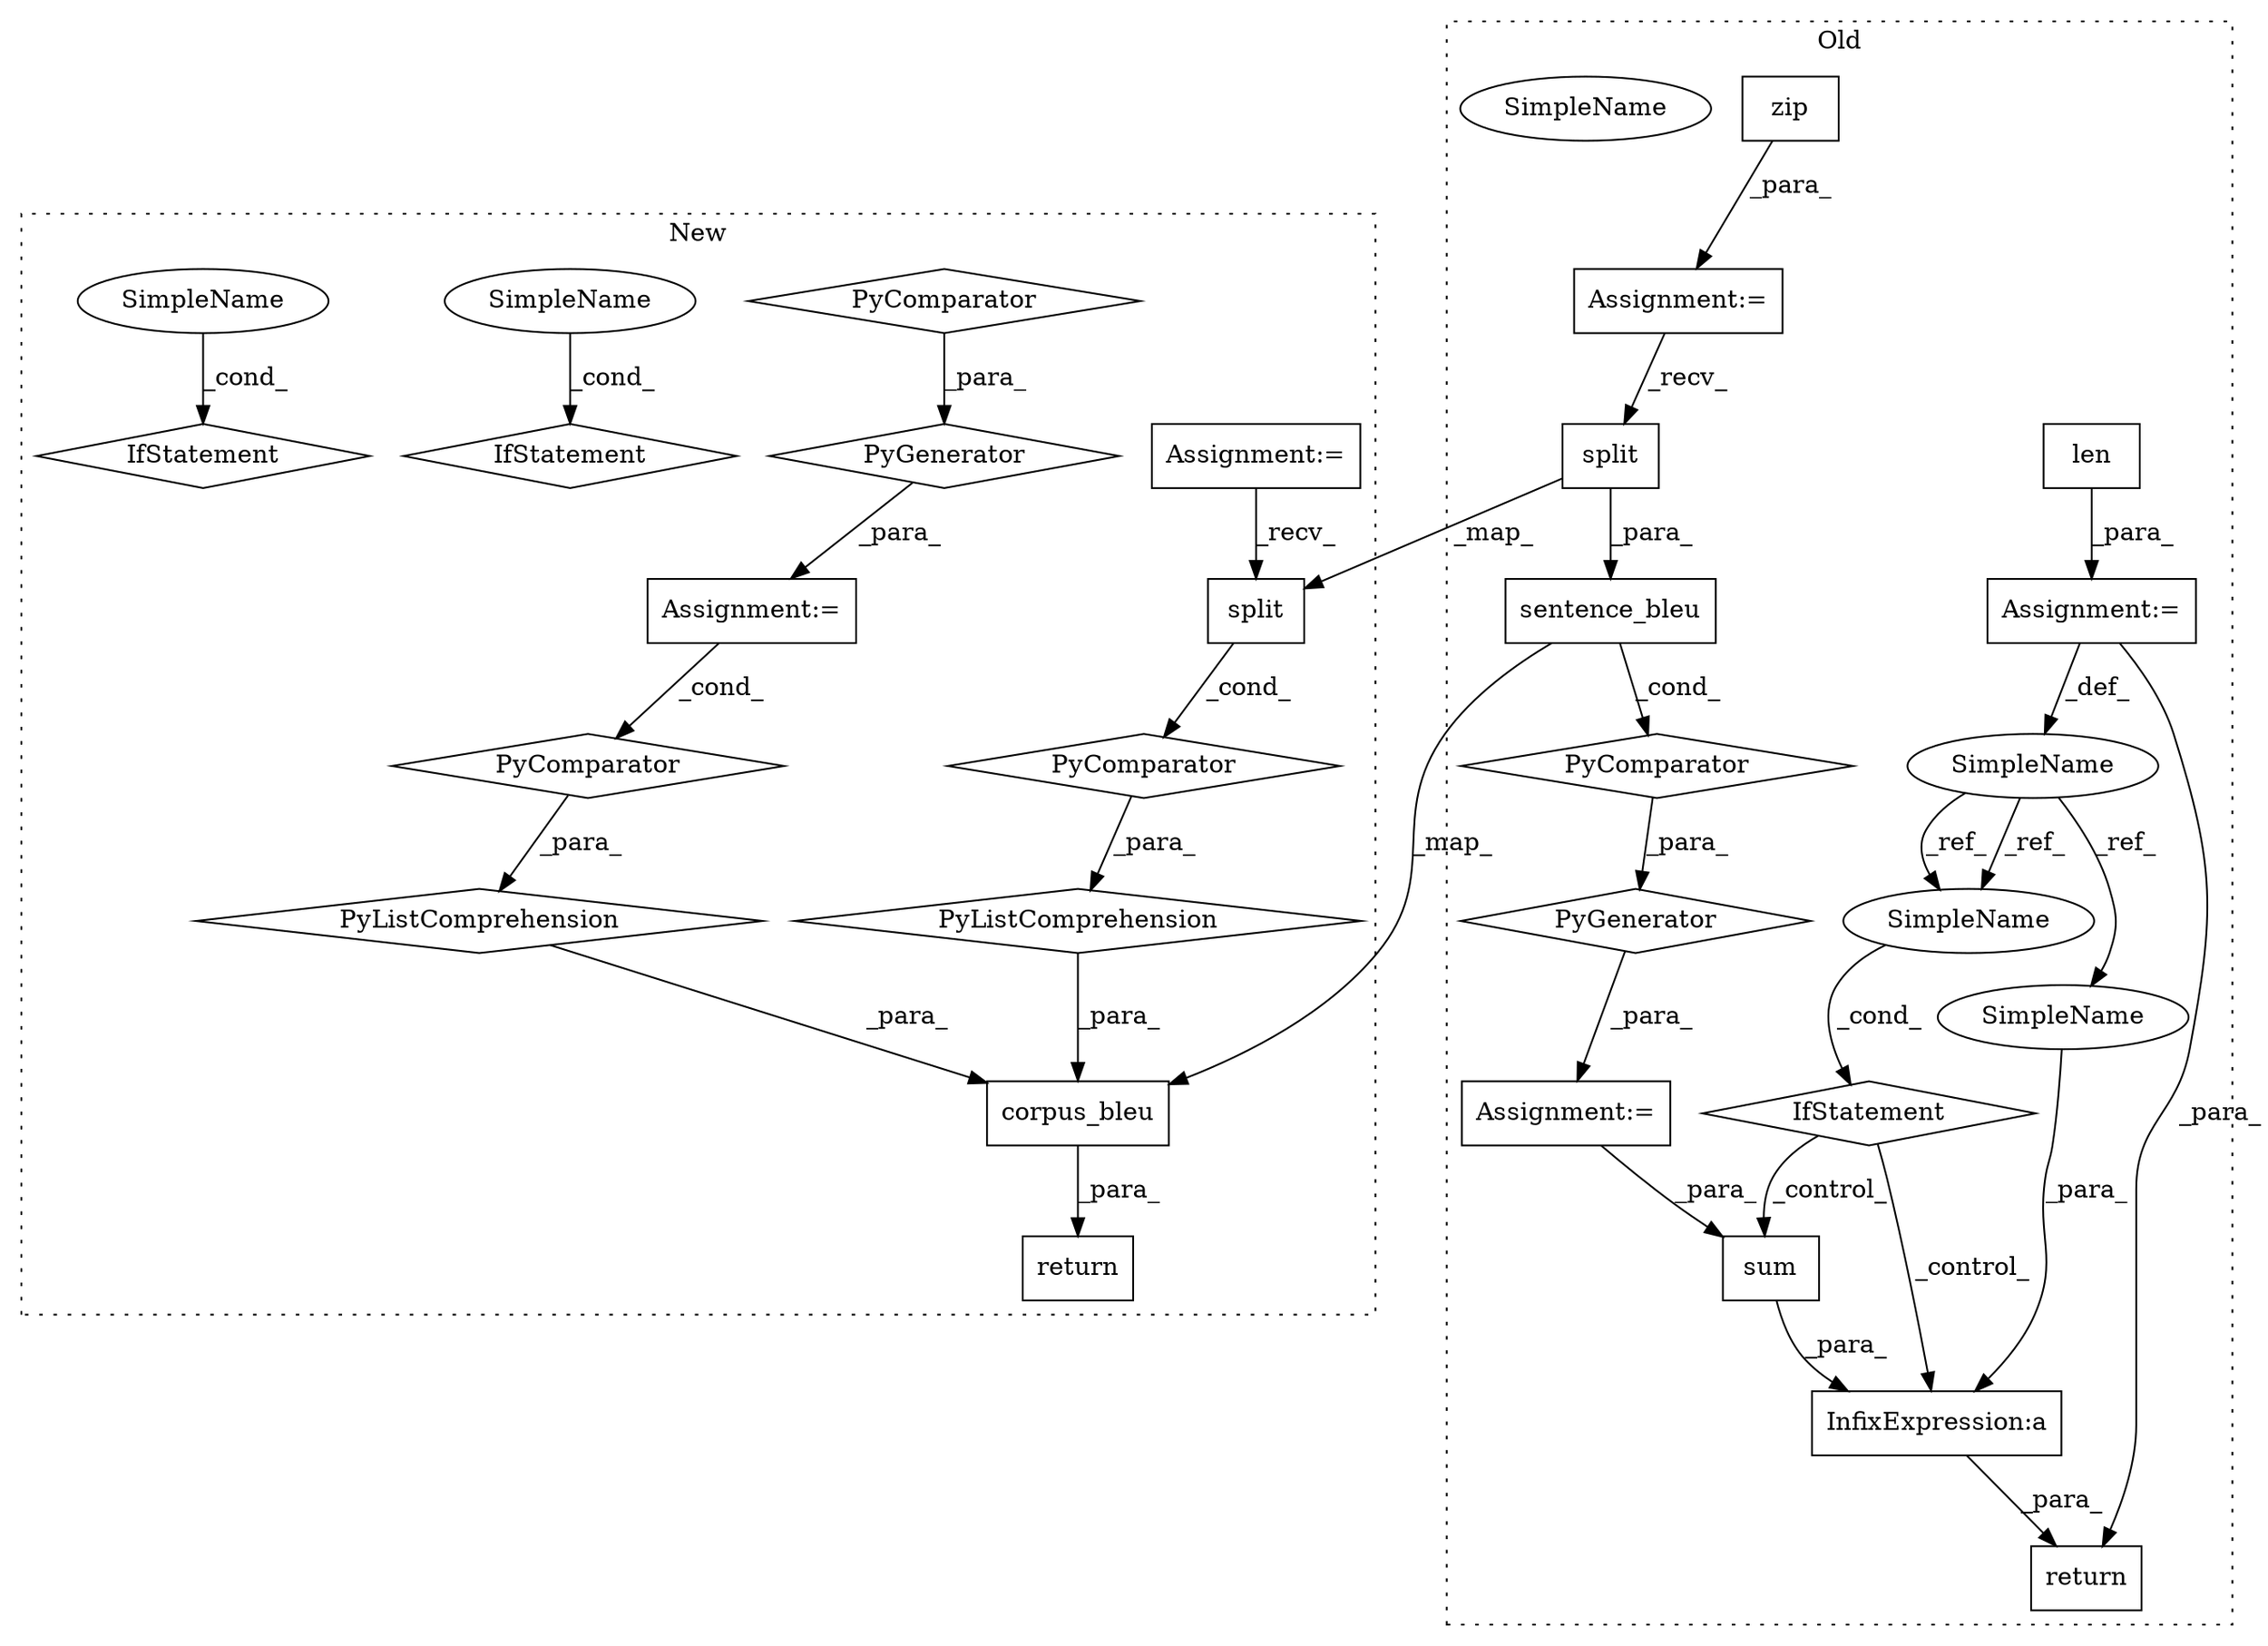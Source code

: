 digraph G {
subgraph cluster0 {
1 [label="sentence_bleu" a="32" s="1094,1156" l="14,1" shape="box"];
3 [label="sum" a="32" s="1306,1319" l="4,1" shape="box"];
4 [label="zip" a="32" s="1242,1264" l="4,1" shape="box"];
5 [label="InfixExpression:a" a="27" s="1320" l="3" shape="box"];
6 [label="SimpleName" a="42" s="1045" l="12" shape="ellipse"];
7 [label="SimpleName" a="42" s="1290" l="12" shape="ellipse"];
9 [label="PyGenerator" a="107" s="1094" l="186" shape="diamond"];
11 [label="PyComparator" a="113" s="1234" l="40" shape="diamond"];
15 [label="len" a="32" s="1058,1068" l="4,1" shape="box"];
16 [label="IfStatement" a="25" s="1302" l="3" shape="diamond"];
18 [label="split" a="32" s="1149" l="7" shape="box"];
23 [label="Assignment:=" a="7" s="1234" l="40" shape="box"];
25 [label="Assignment:=" a="7" s="1084" l="10" shape="box"];
26 [label="Assignment:=" a="7" s="1057" l="1" shape="box"];
28 [label="return" a="41" s="1282" l="7" shape="box"];
31 [label="SimpleName" a="42" s="1323" l="12" shape="ellipse"];
32 [label="SimpleName" a="42" s="1290" l="12" shape="ellipse"];
label = "Old";
style="dotted";
}
subgraph cluster1 {
2 [label="corpus_bleu" a="32" s="1875,2142" l="23,-5" shape="box"];
8 [label="PyGenerator" a="107" s="1673" l="187" shape="diamond"];
10 [label="PyListComprehension" a="109" s="1898" l="120" shape="diamond"];
12 [label="PyComparator" a="113" s="1986" l="24" shape="diamond"];
13 [label="PyListComprehension" a="109" s="2024" l="118" shape="diamond"];
14 [label="PyComparator" a="113" s="2105" l="29" shape="diamond"];
17 [label="split" a="32" s="2036" l="7" shape="box"];
19 [label="PyComparator" a="113" s="1832" l="22" shape="diamond"];
20 [label="IfStatement" a="25" s="1832" l="22" shape="diamond"];
21 [label="Assignment:=" a="7" s="2105" l="29" shape="box"];
22 [label="IfStatement" a="25" s="1741" l="27" shape="diamond"];
24 [label="Assignment:=" a="7" s="1986" l="24" shape="box"];
27 [label="return" a="41" s="1868" l="7" shape="box"];
29 [label="SimpleName" a="42" s="1849" l="5" shape="ellipse"];
30 [label="SimpleName" a="42" s="1763" l="5" shape="ellipse"];
label = "New";
style="dotted";
}
1 -> 2 [label="_map_"];
1 -> 11 [label="_cond_"];
2 -> 27 [label="_para_"];
3 -> 5 [label="_para_"];
4 -> 23 [label="_para_"];
5 -> 28 [label="_para_"];
6 -> 31 [label="_ref_"];
6 -> 32 [label="_ref_"];
6 -> 32 [label="_ref_"];
8 -> 24 [label="_para_"];
9 -> 25 [label="_para_"];
10 -> 2 [label="_para_"];
11 -> 9 [label="_para_"];
12 -> 10 [label="_para_"];
13 -> 2 [label="_para_"];
14 -> 13 [label="_para_"];
15 -> 26 [label="_para_"];
16 -> 5 [label="_control_"];
16 -> 3 [label="_control_"];
17 -> 14 [label="_cond_"];
18 -> 1 [label="_para_"];
18 -> 17 [label="_map_"];
19 -> 8 [label="_para_"];
21 -> 17 [label="_recv_"];
23 -> 18 [label="_recv_"];
24 -> 12 [label="_cond_"];
25 -> 3 [label="_para_"];
26 -> 28 [label="_para_"];
26 -> 6 [label="_def_"];
29 -> 20 [label="_cond_"];
30 -> 22 [label="_cond_"];
31 -> 5 [label="_para_"];
32 -> 16 [label="_cond_"];
}